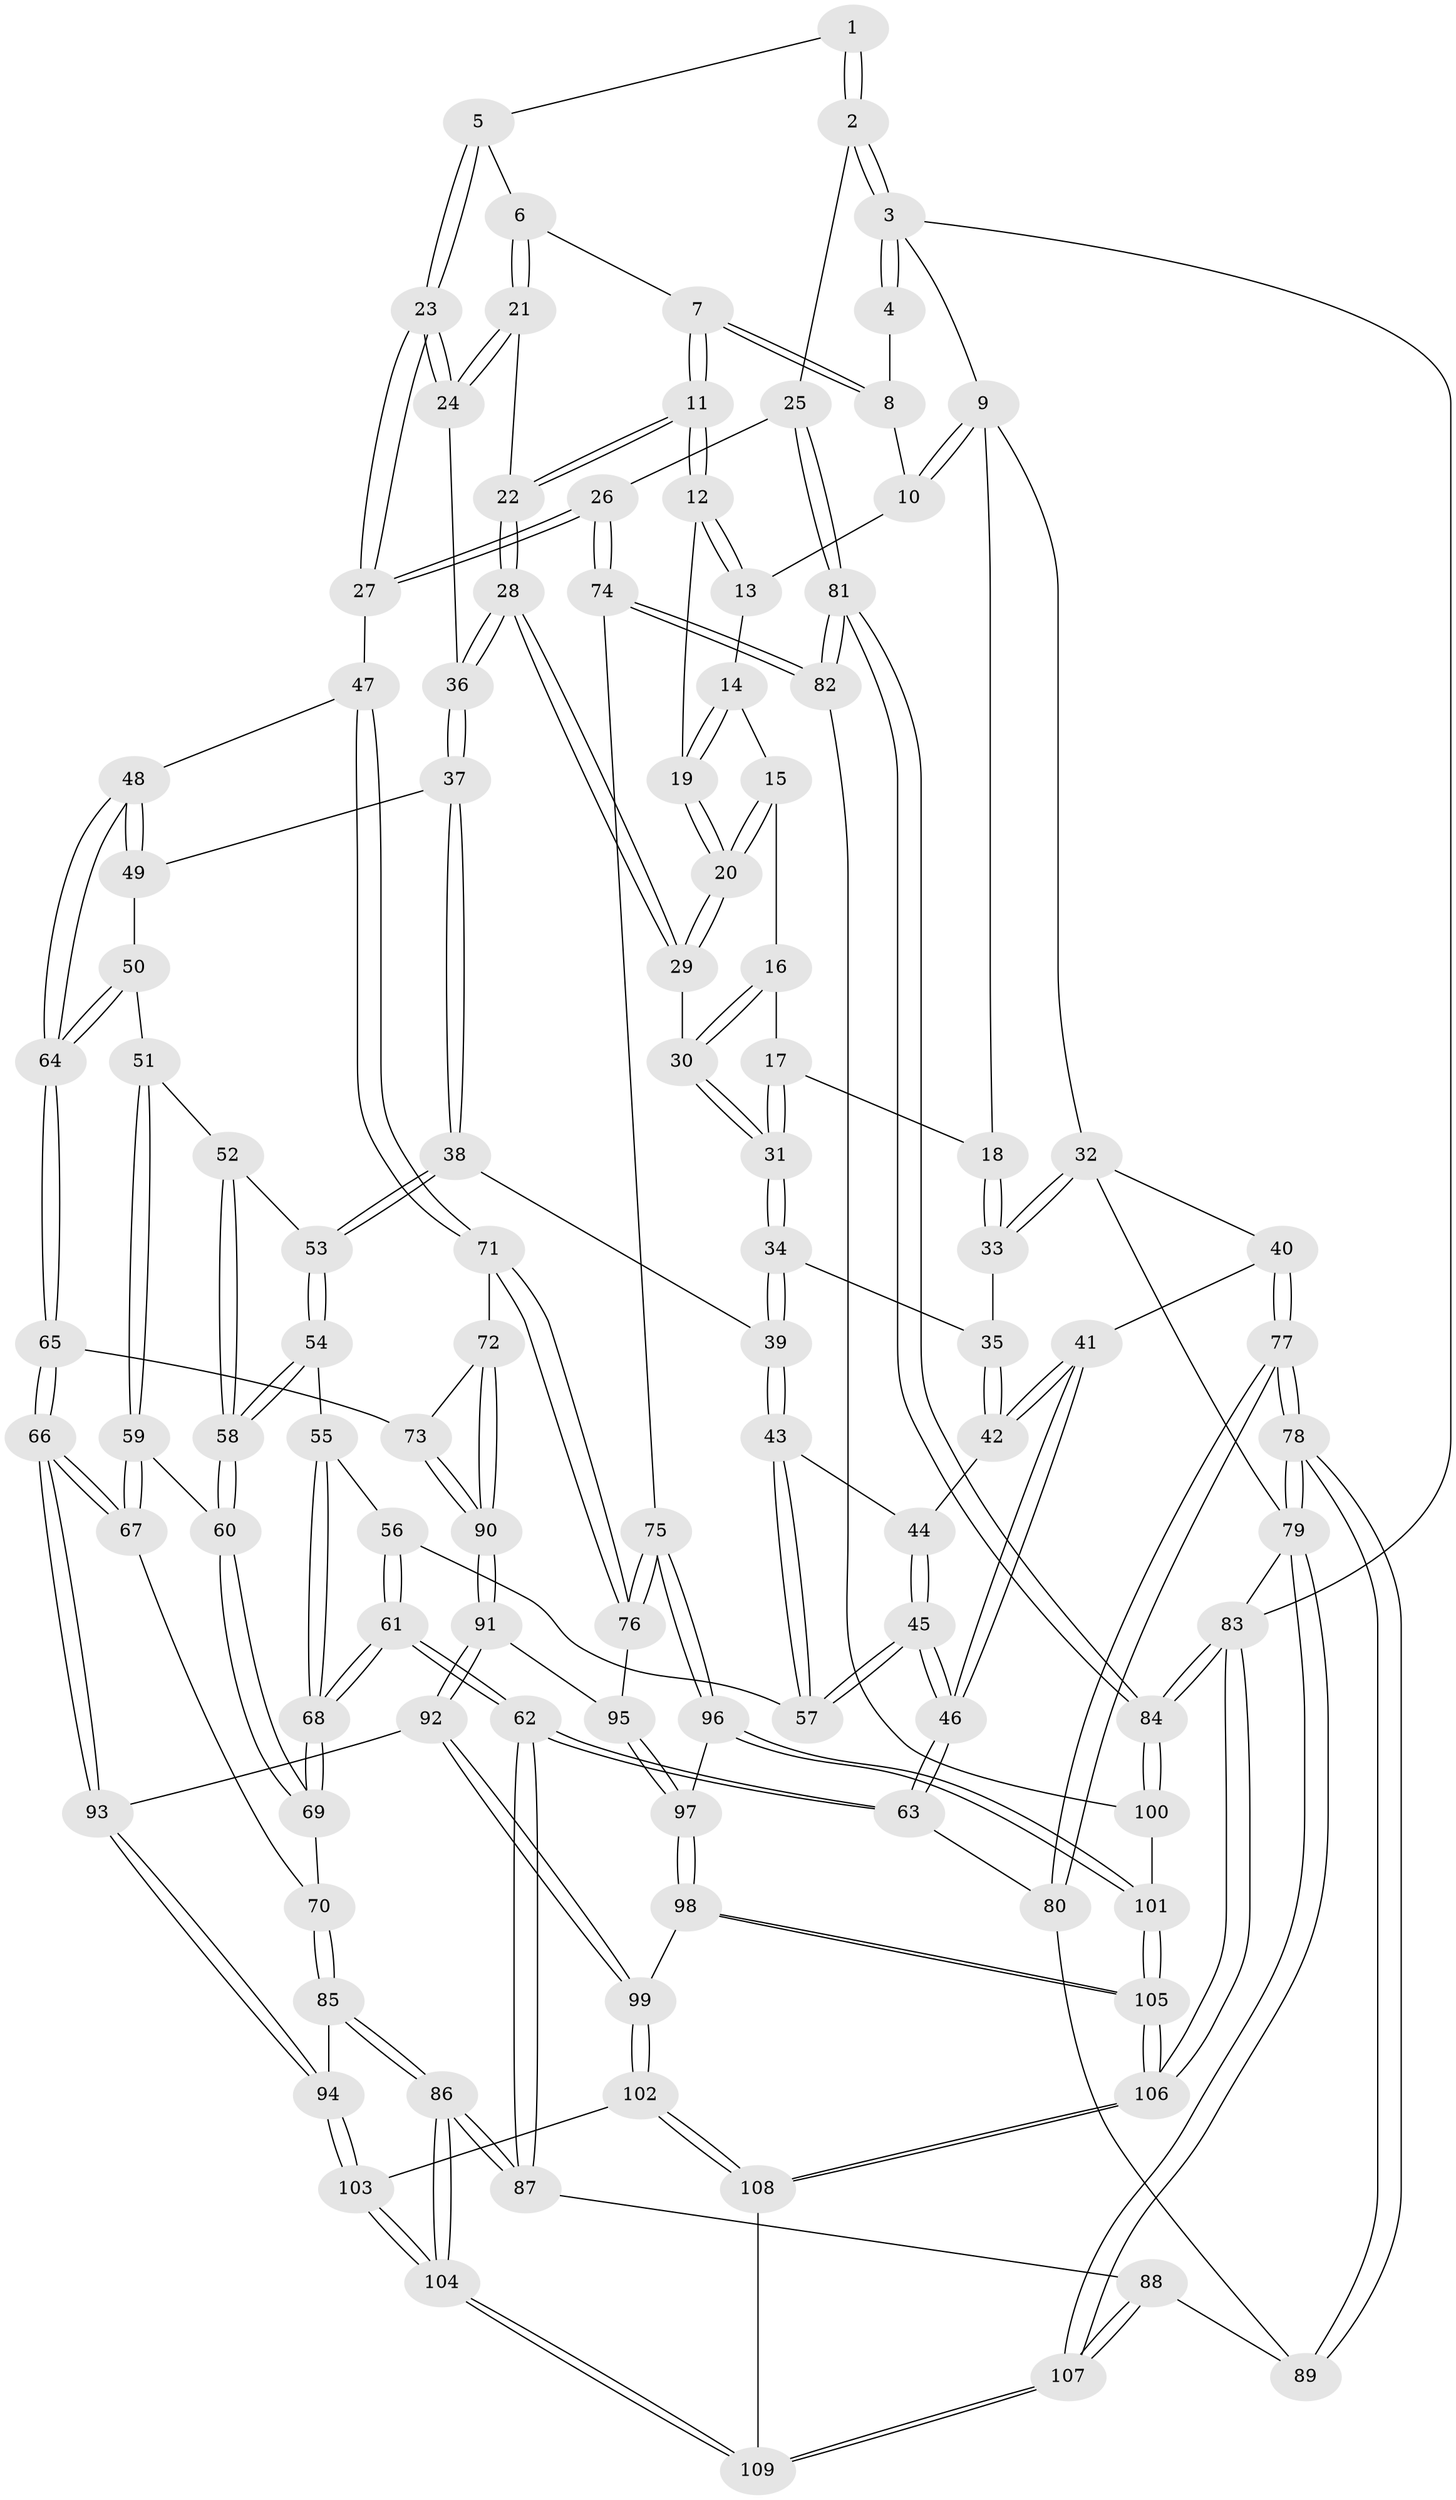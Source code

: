 // coarse degree distribution, {3: 0.140625, 5: 0.359375, 4: 0.40625, 6: 0.09375}
// Generated by graph-tools (version 1.1) at 2025/42/03/06/25 10:42:32]
// undirected, 109 vertices, 269 edges
graph export_dot {
graph [start="1"]
  node [color=gray90,style=filled];
  1 [pos="+0.8212409337893897+0"];
  2 [pos="+1+0.27650296044461947"];
  3 [pos="+1+0"];
  4 [pos="+0.7666310546832812+0"];
  5 [pos="+0.8174413133942493+0.1044384094619296"];
  6 [pos="+0.6762223216617317+0.07668708378522116"];
  7 [pos="+0.6233776608809571+0"];
  8 [pos="+0.6061736446592961+0"];
  9 [pos="+0.274501772737713+0"];
  10 [pos="+0.37146711426865914+0"];
  11 [pos="+0.540681086472163+0.1406885384481516"];
  12 [pos="+0.5177655326742118+0.13826842068993017"];
  13 [pos="+0.4499991154721648+0.06622970683776622"];
  14 [pos="+0.43857344158035333+0.10847074434739494"];
  15 [pos="+0.4338179869804884+0.11578366470210318"];
  16 [pos="+0.37327200359816287+0.14882547802117585"];
  17 [pos="+0.3031725666394068+0.1031687234719344"];
  18 [pos="+0.22846486601419347+0.015592293240800529"];
  19 [pos="+0.47791313586244377+0.15773148473741114"];
  20 [pos="+0.4458881037151774+0.183340791285076"];
  21 [pos="+0.6780751048502239+0.18409582868215768"];
  22 [pos="+0.5558342684542809+0.169540608528269"];
  23 [pos="+0.9426953592097128+0.33434926935166487"];
  24 [pos="+0.7238831730570576+0.2595320414808501"];
  25 [pos="+1+0.323853117217854"];
  26 [pos="+0.9872195567636487+0.34800009527566544"];
  27 [pos="+0.9576027312940493+0.3444998867065301"];
  28 [pos="+0.5168619236102908+0.32212756322569974"];
  29 [pos="+0.4299550083484537+0.2033077491282817"];
  30 [pos="+0.41670617658606063+0.2004163495739295"];
  31 [pos="+0.33405793622072105+0.26214535349724316"];
  32 [pos="+0+0.2293410600264466"];
  33 [pos="+0.2098575972581472+0.043262549502616265"];
  34 [pos="+0.30654564579782523+0.32046532340611183"];
  35 [pos="+0.17524266484215667+0.29384007180556543"];
  36 [pos="+0.5208257259972427+0.3404913383080558"];
  37 [pos="+0.5191239671151595+0.34440433017029526"];
  38 [pos="+0.46645058456195443+0.3731702021882497"];
  39 [pos="+0.354562346055275+0.3666228285202781"];
  40 [pos="+0+0.34145844882034015"];
  41 [pos="+0+0.36583031981837455"];
  42 [pos="+0.16724687316296133+0.2995601596994374"];
  43 [pos="+0.3116833440934+0.46282116641901866"];
  44 [pos="+0.20134129941299414+0.4114556017338851"];
  45 [pos="+0.19529879947583398+0.5225746575340132"];
  46 [pos="+0.1450235815356524+0.578977328919601"];
  47 [pos="+0.7875920998444002+0.4568413876035928"];
  48 [pos="+0.7459639675169394+0.47671033372872457"];
  49 [pos="+0.5338585334112173+0.362055163529098"];
  50 [pos="+0.5792171539706434+0.5065759339634917"];
  51 [pos="+0.5204142343115387+0.5225753248856121"];
  52 [pos="+0.48517859397999585+0.5080977396552888"];
  53 [pos="+0.4613124279189229+0.42519889975781056"];
  54 [pos="+0.39975528464046717+0.517064232905196"];
  55 [pos="+0.38846892119507104+0.5208820139628949"];
  56 [pos="+0.3155349891017799+0.48475731706464487"];
  57 [pos="+0.30929692509895473+0.47507795797653424"];
  58 [pos="+0.45730801489194023+0.5536680509847405"];
  59 [pos="+0.5199503120833542+0.5715881455354161"];
  60 [pos="+0.4575781239885079+0.5563283731419285"];
  61 [pos="+0.31417007295374516+0.6983005436774457"];
  62 [pos="+0.312903319422871+0.6998009998509237"];
  63 [pos="+0.14587835940917765+0.5846084116602753"];
  64 [pos="+0.6570968998762772+0.5727614048602132"];
  65 [pos="+0.6453975228479792+0.6199011391049152"];
  66 [pos="+0.5884613014726362+0.6541237137534858"];
  67 [pos="+0.5735552105428132+0.648605191196615"];
  68 [pos="+0.3649237335745041+0.6612164971235438"];
  69 [pos="+0.43091525115285095+0.636919499962216"];
  70 [pos="+0.44908088993678086+0.6400522402508243"];
  71 [pos="+0.7955110907682328+0.7107318863163603"];
  72 [pos="+0.7753485857610228+0.7038094908942115"];
  73 [pos="+0.6734084624393228+0.6425084694529558"];
  74 [pos="+0.8635579784006099+0.713489340088204"];
  75 [pos="+0.830790161743453+0.7254747661863741"];
  76 [pos="+0.8025666986175978+0.7148265463168205"];
  77 [pos="+0+0.7199138500979031"];
  78 [pos="+0+0.7329250936072901"];
  79 [pos="+0+1"];
  80 [pos="+0.12576428231455952+0.6068727664539776"];
  81 [pos="+1+0.8164371746800383"];
  82 [pos="+0.9572724748705782+0.7544241341422914"];
  83 [pos="+1+1"];
  84 [pos="+1+0.8277041283890927"];
  85 [pos="+0.5190124647458098+0.8054058642442062"];
  86 [pos="+0.34980011816037915+0.8524638895242201"];
  87 [pos="+0.3183224694577411+0.8238068316621417"];
  88 [pos="+0.1598498968092524+0.8600700006732188"];
  89 [pos="+0.08510073642137658+0.7494130373184289"];
  90 [pos="+0.6729663888322062+0.783092558884337"];
  91 [pos="+0.668489874578053+0.7905181155420816"];
  92 [pos="+0.600729436739052+0.8172580574034503"];
  93 [pos="+0.5534902283041869+0.7953229101197483"];
  94 [pos="+0.5430737512853485+0.8004198855511475"];
  95 [pos="+0.7092742201387943+0.8069136250637126"];
  96 [pos="+0.8273438745678471+0.7472749524838788"];
  97 [pos="+0.7472824035074509+0.8755071548169608"];
  98 [pos="+0.7443217643609508+0.8914810158412814"];
  99 [pos="+0.6703594428366041+0.913882424011019"];
  100 [pos="+0.8929066387340217+0.8817241124941763"];
  101 [pos="+0.8714444478549377+0.8952547048266669"];
  102 [pos="+0.6541523392047133+0.9518731792104692"];
  103 [pos="+0.5593333717941491+0.9451104445485239"];
  104 [pos="+0.39779073978915985+1"];
  105 [pos="+0.845719982480732+0.9599608659150062"];
  106 [pos="+0.9880115729047444+1"];
  107 [pos="+0+1"];
  108 [pos="+0.6799586854893984+1"];
  109 [pos="+0.39775399733108896+1"];
  1 -- 2;
  1 -- 2;
  1 -- 5;
  2 -- 3;
  2 -- 3;
  2 -- 25;
  3 -- 4;
  3 -- 4;
  3 -- 9;
  3 -- 83;
  4 -- 8;
  5 -- 6;
  5 -- 23;
  5 -- 23;
  6 -- 7;
  6 -- 21;
  6 -- 21;
  7 -- 8;
  7 -- 8;
  7 -- 11;
  7 -- 11;
  8 -- 10;
  9 -- 10;
  9 -- 10;
  9 -- 18;
  9 -- 32;
  10 -- 13;
  11 -- 12;
  11 -- 12;
  11 -- 22;
  11 -- 22;
  12 -- 13;
  12 -- 13;
  12 -- 19;
  13 -- 14;
  14 -- 15;
  14 -- 19;
  14 -- 19;
  15 -- 16;
  15 -- 20;
  15 -- 20;
  16 -- 17;
  16 -- 30;
  16 -- 30;
  17 -- 18;
  17 -- 31;
  17 -- 31;
  18 -- 33;
  18 -- 33;
  19 -- 20;
  19 -- 20;
  20 -- 29;
  20 -- 29;
  21 -- 22;
  21 -- 24;
  21 -- 24;
  22 -- 28;
  22 -- 28;
  23 -- 24;
  23 -- 24;
  23 -- 27;
  23 -- 27;
  24 -- 36;
  25 -- 26;
  25 -- 81;
  25 -- 81;
  26 -- 27;
  26 -- 27;
  26 -- 74;
  26 -- 74;
  27 -- 47;
  28 -- 29;
  28 -- 29;
  28 -- 36;
  28 -- 36;
  29 -- 30;
  30 -- 31;
  30 -- 31;
  31 -- 34;
  31 -- 34;
  32 -- 33;
  32 -- 33;
  32 -- 40;
  32 -- 79;
  33 -- 35;
  34 -- 35;
  34 -- 39;
  34 -- 39;
  35 -- 42;
  35 -- 42;
  36 -- 37;
  36 -- 37;
  37 -- 38;
  37 -- 38;
  37 -- 49;
  38 -- 39;
  38 -- 53;
  38 -- 53;
  39 -- 43;
  39 -- 43;
  40 -- 41;
  40 -- 77;
  40 -- 77;
  41 -- 42;
  41 -- 42;
  41 -- 46;
  41 -- 46;
  42 -- 44;
  43 -- 44;
  43 -- 57;
  43 -- 57;
  44 -- 45;
  44 -- 45;
  45 -- 46;
  45 -- 46;
  45 -- 57;
  45 -- 57;
  46 -- 63;
  46 -- 63;
  47 -- 48;
  47 -- 71;
  47 -- 71;
  48 -- 49;
  48 -- 49;
  48 -- 64;
  48 -- 64;
  49 -- 50;
  50 -- 51;
  50 -- 64;
  50 -- 64;
  51 -- 52;
  51 -- 59;
  51 -- 59;
  52 -- 53;
  52 -- 58;
  52 -- 58;
  53 -- 54;
  53 -- 54;
  54 -- 55;
  54 -- 58;
  54 -- 58;
  55 -- 56;
  55 -- 68;
  55 -- 68;
  56 -- 57;
  56 -- 61;
  56 -- 61;
  58 -- 60;
  58 -- 60;
  59 -- 60;
  59 -- 67;
  59 -- 67;
  60 -- 69;
  60 -- 69;
  61 -- 62;
  61 -- 62;
  61 -- 68;
  61 -- 68;
  62 -- 63;
  62 -- 63;
  62 -- 87;
  62 -- 87;
  63 -- 80;
  64 -- 65;
  64 -- 65;
  65 -- 66;
  65 -- 66;
  65 -- 73;
  66 -- 67;
  66 -- 67;
  66 -- 93;
  66 -- 93;
  67 -- 70;
  68 -- 69;
  68 -- 69;
  69 -- 70;
  70 -- 85;
  70 -- 85;
  71 -- 72;
  71 -- 76;
  71 -- 76;
  72 -- 73;
  72 -- 90;
  72 -- 90;
  73 -- 90;
  73 -- 90;
  74 -- 75;
  74 -- 82;
  74 -- 82;
  75 -- 76;
  75 -- 76;
  75 -- 96;
  75 -- 96;
  76 -- 95;
  77 -- 78;
  77 -- 78;
  77 -- 80;
  77 -- 80;
  78 -- 79;
  78 -- 79;
  78 -- 89;
  78 -- 89;
  79 -- 107;
  79 -- 107;
  79 -- 83;
  80 -- 89;
  81 -- 82;
  81 -- 82;
  81 -- 84;
  81 -- 84;
  82 -- 100;
  83 -- 84;
  83 -- 84;
  83 -- 106;
  83 -- 106;
  84 -- 100;
  84 -- 100;
  85 -- 86;
  85 -- 86;
  85 -- 94;
  86 -- 87;
  86 -- 87;
  86 -- 104;
  86 -- 104;
  87 -- 88;
  88 -- 89;
  88 -- 107;
  88 -- 107;
  90 -- 91;
  90 -- 91;
  91 -- 92;
  91 -- 92;
  91 -- 95;
  92 -- 93;
  92 -- 99;
  92 -- 99;
  93 -- 94;
  93 -- 94;
  94 -- 103;
  94 -- 103;
  95 -- 97;
  95 -- 97;
  96 -- 97;
  96 -- 101;
  96 -- 101;
  97 -- 98;
  97 -- 98;
  98 -- 99;
  98 -- 105;
  98 -- 105;
  99 -- 102;
  99 -- 102;
  100 -- 101;
  101 -- 105;
  101 -- 105;
  102 -- 103;
  102 -- 108;
  102 -- 108;
  103 -- 104;
  103 -- 104;
  104 -- 109;
  104 -- 109;
  105 -- 106;
  105 -- 106;
  106 -- 108;
  106 -- 108;
  107 -- 109;
  107 -- 109;
  108 -- 109;
}
